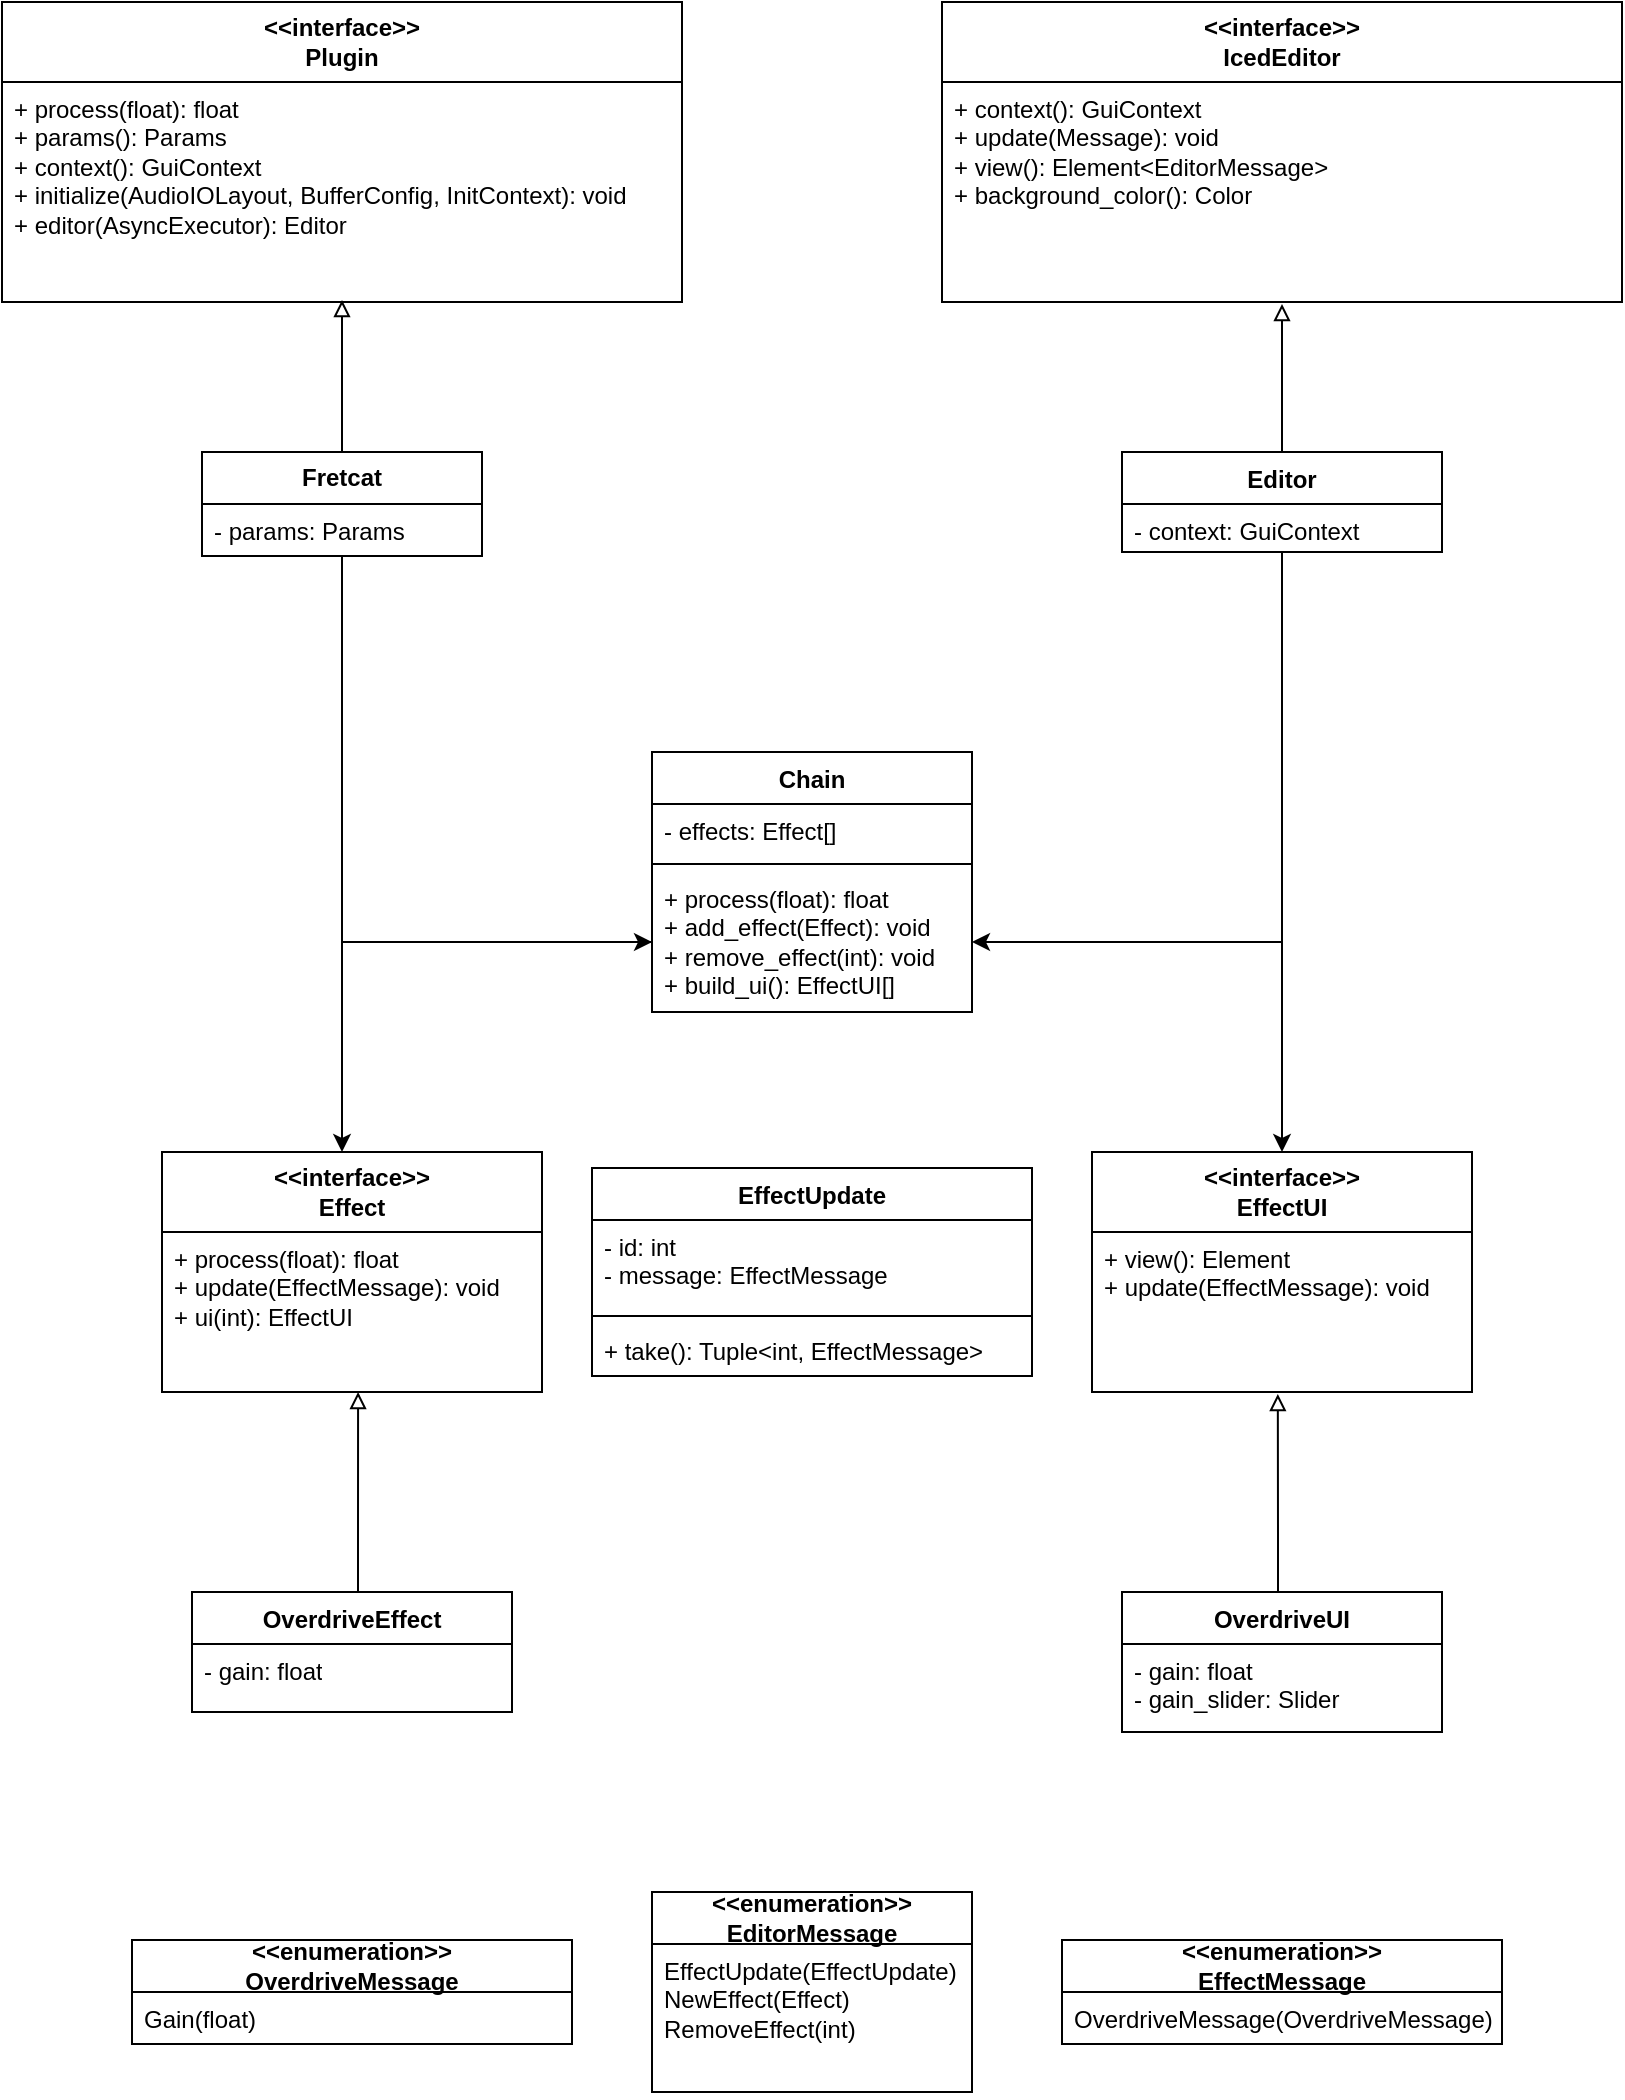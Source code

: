 <mxfile version="21.2.1" type="device">
  <diagram name="Page-1" id="HPoa7mgx4vwqF4_6mI8U">
    <mxGraphModel dx="1434" dy="731" grid="1" gridSize="10" guides="1" tooltips="1" connect="1" arrows="1" fold="1" page="1" pageScale="1" pageWidth="850" pageHeight="1100" math="0" shadow="0">
      <root>
        <mxCell id="0" />
        <mxCell id="1" parent="0" />
        <mxCell id="V3NG5vy3L-AAftxDtwmD-15" value="&lt;div&gt;&lt;b&gt;&amp;lt;&amp;lt;interface&amp;gt;&amp;gt;&lt;/b&gt;&lt;/div&gt;&lt;div&gt;&lt;b&gt;Effect&lt;br&gt;&lt;/b&gt;&lt;/div&gt;" style="swimlane;fontStyle=0;childLayout=stackLayout;horizontal=1;startSize=40;fillColor=none;horizontalStack=0;resizeParent=1;resizeParentMax=0;resizeLast=0;collapsible=1;marginBottom=0;whiteSpace=wrap;html=1;" parent="1" vertex="1">
          <mxGeometry x="100" y="610" width="190" height="120" as="geometry" />
        </mxCell>
        <mxCell id="V3NG5vy3L-AAftxDtwmD-16" value="&lt;div&gt;+ process(float): float&lt;/div&gt;&lt;div&gt;+ update(EffectMessage): void&lt;br&gt;&lt;/div&gt;&lt;div&gt;+ ui(int): EffectUI&lt;br&gt;&lt;/div&gt;" style="text;strokeColor=none;fillColor=none;align=left;verticalAlign=top;spacingLeft=4;spacingRight=4;overflow=hidden;rotatable=0;points=[[0,0.5],[1,0.5]];portConstraint=eastwest;whiteSpace=wrap;html=1;" parent="V3NG5vy3L-AAftxDtwmD-15" vertex="1">
          <mxGeometry y="40" width="190" height="80" as="geometry" />
        </mxCell>
        <mxCell id="tOc43kqNdtJ4C40OeC-Z-1" value="&lt;div&gt;&lt;b&gt;&amp;lt;&amp;lt;interface&amp;gt;&amp;gt;&lt;/b&gt;&lt;/div&gt;&lt;div&gt;&lt;b&gt;Plugin&lt;br&gt;&lt;/b&gt;&lt;/div&gt;" style="swimlane;fontStyle=0;childLayout=stackLayout;horizontal=1;startSize=40;fillColor=none;horizontalStack=0;resizeParent=1;resizeParentMax=0;resizeLast=0;collapsible=1;marginBottom=0;whiteSpace=wrap;html=1;" vertex="1" parent="1">
          <mxGeometry x="20" y="35" width="340" height="150" as="geometry" />
        </mxCell>
        <mxCell id="tOc43kqNdtJ4C40OeC-Z-2" value="&lt;div&gt;+ process(float): float&lt;/div&gt;&lt;div&gt;+ params(): Params&lt;br&gt;&lt;/div&gt;&lt;div&gt;+ context(): GuiContext&lt;/div&gt;&lt;div&gt;+ initialize(AudioIOLayout, BufferConfig, InitContext): void&lt;br&gt;&lt;/div&gt;&lt;div&gt;+ editor(AsyncExecutor): Editor&lt;br&gt;&lt;/div&gt;" style="text;strokeColor=none;fillColor=none;align=left;verticalAlign=top;spacingLeft=4;spacingRight=4;overflow=hidden;rotatable=0;points=[[0,0.5],[1,0.5]];portConstraint=eastwest;whiteSpace=wrap;html=1;" vertex="1" parent="tOc43kqNdtJ4C40OeC-Z-1">
          <mxGeometry y="40" width="340" height="110" as="geometry" />
        </mxCell>
        <mxCell id="tOc43kqNdtJ4C40OeC-Z-61" style="edgeStyle=orthogonalEdgeStyle;rounded=0;orthogonalLoop=1;jettySize=auto;html=1;entryX=0;entryY=0.5;entryDx=0;entryDy=0;" edge="1" parent="1" source="tOc43kqNdtJ4C40OeC-Z-10" target="tOc43kqNdtJ4C40OeC-Z-57">
          <mxGeometry relative="1" as="geometry" />
        </mxCell>
        <mxCell id="tOc43kqNdtJ4C40OeC-Z-78" style="edgeStyle=orthogonalEdgeStyle;rounded=0;orthogonalLoop=1;jettySize=auto;html=1;entryX=0.5;entryY=0.991;entryDx=0;entryDy=0;entryPerimeter=0;endArrow=block;endFill=0;" edge="1" parent="1" source="tOc43kqNdtJ4C40OeC-Z-10" target="tOc43kqNdtJ4C40OeC-Z-2">
          <mxGeometry relative="1" as="geometry" />
        </mxCell>
        <mxCell id="tOc43kqNdtJ4C40OeC-Z-10" value="&lt;b&gt;Fretcat&lt;/b&gt;" style="swimlane;fontStyle=0;childLayout=stackLayout;horizontal=1;startSize=26;fillColor=none;horizontalStack=0;resizeParent=1;resizeParentMax=0;resizeLast=0;collapsible=1;marginBottom=0;whiteSpace=wrap;html=1;swimlaneLine=1;rounded=0;" vertex="1" parent="1">
          <mxGeometry x="120" y="260" width="140" height="52" as="geometry" />
        </mxCell>
        <mxCell id="tOc43kqNdtJ4C40OeC-Z-11" value="- params: Params" style="text;strokeColor=none;fillColor=none;align=left;verticalAlign=top;spacingLeft=4;spacingRight=4;overflow=hidden;rotatable=0;points=[[0,0.5],[1,0.5]];portConstraint=eastwest;whiteSpace=wrap;html=1;" vertex="1" parent="tOc43kqNdtJ4C40OeC-Z-10">
          <mxGeometry y="26" width="140" height="26" as="geometry" />
        </mxCell>
        <mxCell id="tOc43kqNdtJ4C40OeC-Z-16" value="&lt;div&gt;&lt;b&gt;&amp;lt;&amp;lt;interface&amp;gt;&amp;gt;&lt;/b&gt;&lt;/div&gt;&lt;div&gt;&lt;b&gt;EffectUI&lt;br&gt;&lt;/b&gt;&lt;/div&gt;" style="swimlane;fontStyle=0;childLayout=stackLayout;horizontal=1;startSize=40;fillColor=none;horizontalStack=0;resizeParent=1;resizeParentMax=0;resizeLast=0;collapsible=1;marginBottom=0;whiteSpace=wrap;html=1;" vertex="1" parent="1">
          <mxGeometry x="565" y="610" width="190" height="120" as="geometry" />
        </mxCell>
        <mxCell id="tOc43kqNdtJ4C40OeC-Z-17" value="&lt;div&gt;+ view(): Element&lt;/div&gt;&lt;div&gt;+ update(EffectMessage): void&lt;br&gt;&lt;/div&gt;" style="text;strokeColor=none;fillColor=none;align=left;verticalAlign=top;spacingLeft=4;spacingRight=4;overflow=hidden;rotatable=0;points=[[0,0.5],[1,0.5]];portConstraint=eastwest;whiteSpace=wrap;html=1;" vertex="1" parent="tOc43kqNdtJ4C40OeC-Z-16">
          <mxGeometry y="40" width="190" height="80" as="geometry" />
        </mxCell>
        <mxCell id="tOc43kqNdtJ4C40OeC-Z-35" style="edgeStyle=orthogonalEdgeStyle;rounded=0;orthogonalLoop=1;jettySize=auto;html=1;entryX=0.5;entryY=0;entryDx=0;entryDy=0;" edge="1" parent="1" source="tOc43kqNdtJ4C40OeC-Z-21" target="tOc43kqNdtJ4C40OeC-Z-16">
          <mxGeometry relative="1" as="geometry" />
        </mxCell>
        <mxCell id="tOc43kqNdtJ4C40OeC-Z-64" style="edgeStyle=orthogonalEdgeStyle;rounded=0;orthogonalLoop=1;jettySize=auto;html=1;entryX=1;entryY=0.5;entryDx=0;entryDy=0;" edge="1" parent="1" source="tOc43kqNdtJ4C40OeC-Z-21" target="tOc43kqNdtJ4C40OeC-Z-57">
          <mxGeometry relative="1" as="geometry" />
        </mxCell>
        <mxCell id="tOc43kqNdtJ4C40OeC-Z-79" style="edgeStyle=orthogonalEdgeStyle;rounded=0;orthogonalLoop=1;jettySize=auto;html=1;entryX=0.5;entryY=1.009;entryDx=0;entryDy=0;entryPerimeter=0;endArrow=block;endFill=0;" edge="1" parent="1" source="tOc43kqNdtJ4C40OeC-Z-21" target="tOc43kqNdtJ4C40OeC-Z-26">
          <mxGeometry relative="1" as="geometry" />
        </mxCell>
        <mxCell id="tOc43kqNdtJ4C40OeC-Z-21" value="Editor" style="swimlane;fontStyle=1;align=center;verticalAlign=top;childLayout=stackLayout;horizontal=1;startSize=26;horizontalStack=0;resizeParent=1;resizeParentMax=0;resizeLast=0;collapsible=1;marginBottom=0;whiteSpace=wrap;html=1;" vertex="1" parent="1">
          <mxGeometry x="580" y="260" width="160" height="50" as="geometry" />
        </mxCell>
        <mxCell id="tOc43kqNdtJ4C40OeC-Z-22" value="&lt;div&gt;- context: GuiContext&lt;/div&gt;" style="text;strokeColor=none;fillColor=none;align=left;verticalAlign=top;spacingLeft=4;spacingRight=4;overflow=hidden;rotatable=0;points=[[0,0.5],[1,0.5]];portConstraint=eastwest;whiteSpace=wrap;html=1;" vertex="1" parent="tOc43kqNdtJ4C40OeC-Z-21">
          <mxGeometry y="26" width="160" height="24" as="geometry" />
        </mxCell>
        <mxCell id="tOc43kqNdtJ4C40OeC-Z-23" value="" style="line;strokeWidth=1;fillColor=none;align=left;verticalAlign=middle;spacingTop=-1;spacingLeft=3;spacingRight=3;rotatable=0;labelPosition=right;points=[];portConstraint=eastwest;strokeColor=none;" vertex="1" parent="tOc43kqNdtJ4C40OeC-Z-21">
          <mxGeometry y="50" width="160" as="geometry" />
        </mxCell>
        <mxCell id="tOc43kqNdtJ4C40OeC-Z-25" value="&lt;div&gt;&lt;b&gt;&amp;lt;&amp;lt;interface&amp;gt;&amp;gt;&lt;/b&gt;&lt;/div&gt;&lt;div&gt;&lt;b&gt;IcedEditor&lt;br&gt;&lt;/b&gt;&lt;/div&gt;" style="swimlane;fontStyle=0;childLayout=stackLayout;horizontal=1;startSize=40;fillColor=none;horizontalStack=0;resizeParent=1;resizeParentMax=0;resizeLast=0;collapsible=1;marginBottom=0;whiteSpace=wrap;html=1;" vertex="1" parent="1">
          <mxGeometry x="490" y="35" width="340" height="150" as="geometry" />
        </mxCell>
        <mxCell id="tOc43kqNdtJ4C40OeC-Z-26" value="&lt;div&gt;+ context(): GuiContext&lt;/div&gt;&lt;div&gt;+ update(Message): void&lt;br&gt;&lt;/div&gt;&lt;div&gt;+ view(): Element&amp;lt;EditorMessage&amp;gt;&lt;br&gt;&lt;/div&gt;&lt;div&gt;+ background_color(): Color&lt;br&gt;&lt;/div&gt;" style="text;strokeColor=none;fillColor=none;align=left;verticalAlign=top;spacingLeft=4;spacingRight=4;overflow=hidden;rotatable=0;points=[[0,0.5],[1,0.5]];portConstraint=eastwest;whiteSpace=wrap;html=1;" vertex="1" parent="tOc43kqNdtJ4C40OeC-Z-25">
          <mxGeometry y="40" width="340" height="110" as="geometry" />
        </mxCell>
        <mxCell id="tOc43kqNdtJ4C40OeC-Z-37" value="&lt;div&gt;&lt;b&gt;&amp;lt;&amp;lt;enumeration&amp;gt;&amp;gt;&lt;/b&gt;&lt;/div&gt;&lt;div&gt;&lt;b&gt;EditorMessage&lt;br&gt;&lt;/b&gt;&lt;/div&gt;" style="swimlane;fontStyle=0;childLayout=stackLayout;horizontal=1;startSize=26;fillColor=none;horizontalStack=0;resizeParent=1;resizeParentMax=0;resizeLast=0;collapsible=1;marginBottom=0;whiteSpace=wrap;html=1;" vertex="1" parent="1">
          <mxGeometry x="345" y="980" width="160" height="100" as="geometry" />
        </mxCell>
        <mxCell id="tOc43kqNdtJ4C40OeC-Z-38" value="&lt;div&gt;EffectUpdate(EffectUpdate)&lt;/div&gt;&lt;div&gt;NewEffect(Effect)&lt;/div&gt;&lt;div&gt;RemoveEffect(int)&lt;br&gt;&lt;/div&gt;" style="text;strokeColor=none;fillColor=none;align=left;verticalAlign=top;spacingLeft=4;spacingRight=4;overflow=hidden;rotatable=0;points=[[0,0.5],[1,0.5]];portConstraint=eastwest;whiteSpace=wrap;html=1;" vertex="1" parent="tOc43kqNdtJ4C40OeC-Z-37">
          <mxGeometry y="26" width="160" height="74" as="geometry" />
        </mxCell>
        <mxCell id="tOc43kqNdtJ4C40OeC-Z-41" value="&lt;div&gt;&lt;b&gt;&amp;lt;&amp;lt;enumeration&amp;gt;&amp;gt;&lt;/b&gt;&lt;/div&gt;&lt;div&gt;&lt;b&gt;EffectMessage&lt;br&gt;&lt;/b&gt;&lt;/div&gt;" style="swimlane;fontStyle=0;childLayout=stackLayout;horizontal=1;startSize=26;fillColor=none;horizontalStack=0;resizeParent=1;resizeParentMax=0;resizeLast=0;collapsible=1;marginBottom=0;whiteSpace=wrap;html=1;" vertex="1" parent="1">
          <mxGeometry x="550" y="1004" width="220" height="52" as="geometry" />
        </mxCell>
        <mxCell id="tOc43kqNdtJ4C40OeC-Z-42" value="OverdriveMessage(OverdriveMessage)" style="text;strokeColor=none;fillColor=none;align=left;verticalAlign=top;spacingLeft=4;spacingRight=4;overflow=hidden;rotatable=0;points=[[0,0.5],[1,0.5]];portConstraint=eastwest;whiteSpace=wrap;html=1;" vertex="1" parent="tOc43kqNdtJ4C40OeC-Z-41">
          <mxGeometry y="26" width="220" height="26" as="geometry" />
        </mxCell>
        <mxCell id="tOc43kqNdtJ4C40OeC-Z-49" value="EffectUpdate" style="swimlane;fontStyle=1;align=center;verticalAlign=top;childLayout=stackLayout;horizontal=1;startSize=26;horizontalStack=0;resizeParent=1;resizeParentMax=0;resizeLast=0;collapsible=1;marginBottom=0;whiteSpace=wrap;html=1;" vertex="1" parent="1">
          <mxGeometry x="315" y="618" width="220" height="104" as="geometry" />
        </mxCell>
        <mxCell id="tOc43kqNdtJ4C40OeC-Z-50" value="&lt;div&gt;- id: int&lt;/div&gt;- message: EffectMessage" style="text;strokeColor=none;fillColor=none;align=left;verticalAlign=top;spacingLeft=4;spacingRight=4;overflow=hidden;rotatable=0;points=[[0,0.5],[1,0.5]];portConstraint=eastwest;whiteSpace=wrap;html=1;" vertex="1" parent="tOc43kqNdtJ4C40OeC-Z-49">
          <mxGeometry y="26" width="220" height="44" as="geometry" />
        </mxCell>
        <mxCell id="tOc43kqNdtJ4C40OeC-Z-51" value="" style="line;strokeWidth=1;fillColor=none;align=left;verticalAlign=middle;spacingTop=-1;spacingLeft=3;spacingRight=3;rotatable=0;labelPosition=right;points=[];portConstraint=eastwest;strokeColor=inherit;" vertex="1" parent="tOc43kqNdtJ4C40OeC-Z-49">
          <mxGeometry y="70" width="220" height="8" as="geometry" />
        </mxCell>
        <mxCell id="tOc43kqNdtJ4C40OeC-Z-52" value="+ take(): Tuple&amp;lt;int, EffectMessage&amp;gt;" style="text;strokeColor=none;fillColor=none;align=left;verticalAlign=top;spacingLeft=4;spacingRight=4;overflow=hidden;rotatable=0;points=[[0,0.5],[1,0.5]];portConstraint=eastwest;whiteSpace=wrap;html=1;" vertex="1" parent="tOc43kqNdtJ4C40OeC-Z-49">
          <mxGeometry y="78" width="220" height="26" as="geometry" />
        </mxCell>
        <mxCell id="tOc43kqNdtJ4C40OeC-Z-54" value="Chain" style="swimlane;fontStyle=1;align=center;verticalAlign=top;childLayout=stackLayout;horizontal=1;startSize=26;horizontalStack=0;resizeParent=1;resizeParentMax=0;resizeLast=0;collapsible=1;marginBottom=0;whiteSpace=wrap;html=1;" vertex="1" parent="1">
          <mxGeometry x="345" y="410" width="160" height="130" as="geometry" />
        </mxCell>
        <mxCell id="tOc43kqNdtJ4C40OeC-Z-55" value="- effects: Effect[]" style="text;strokeColor=none;fillColor=none;align=left;verticalAlign=top;spacingLeft=4;spacingRight=4;overflow=hidden;rotatable=0;points=[[0,0.5],[1,0.5]];portConstraint=eastwest;whiteSpace=wrap;html=1;" vertex="1" parent="tOc43kqNdtJ4C40OeC-Z-54">
          <mxGeometry y="26" width="160" height="26" as="geometry" />
        </mxCell>
        <mxCell id="tOc43kqNdtJ4C40OeC-Z-56" value="" style="line;strokeWidth=1;fillColor=none;align=left;verticalAlign=middle;spacingTop=-1;spacingLeft=3;spacingRight=3;rotatable=0;labelPosition=right;points=[];portConstraint=eastwest;strokeColor=inherit;" vertex="1" parent="tOc43kqNdtJ4C40OeC-Z-54">
          <mxGeometry y="52" width="160" height="8" as="geometry" />
        </mxCell>
        <mxCell id="tOc43kqNdtJ4C40OeC-Z-57" value="&lt;div&gt;+ process(float): float&lt;/div&gt;&lt;div&gt;+ add_effect(Effect): void&lt;/div&gt;&lt;div&gt;+ remove_effect(int): void&lt;br&gt;&lt;/div&gt;&lt;div&gt;+ build_ui(): EffectUI[]&lt;br&gt;&lt;/div&gt;" style="text;strokeColor=none;fillColor=none;align=left;verticalAlign=top;spacingLeft=4;spacingRight=4;overflow=hidden;rotatable=0;points=[[0,0.5],[1,0.5]];portConstraint=eastwest;whiteSpace=wrap;html=1;" vertex="1" parent="tOc43kqNdtJ4C40OeC-Z-54">
          <mxGeometry y="60" width="160" height="70" as="geometry" />
        </mxCell>
        <mxCell id="tOc43kqNdtJ4C40OeC-Z-62" style="edgeStyle=orthogonalEdgeStyle;rounded=0;orthogonalLoop=1;jettySize=auto;html=1;" edge="1" parent="1" source="tOc43kqNdtJ4C40OeC-Z-57" target="V3NG5vy3L-AAftxDtwmD-15">
          <mxGeometry relative="1" as="geometry">
            <Array as="points">
              <mxPoint x="190" y="505" />
            </Array>
          </mxGeometry>
        </mxCell>
        <mxCell id="tOc43kqNdtJ4C40OeC-Z-71" style="edgeStyle=orthogonalEdgeStyle;rounded=0;orthogonalLoop=1;jettySize=auto;html=1;entryX=0.516;entryY=1;entryDx=0;entryDy=0;entryPerimeter=0;endArrow=block;endFill=0;" edge="1" parent="1" source="tOc43kqNdtJ4C40OeC-Z-65" target="V3NG5vy3L-AAftxDtwmD-16">
          <mxGeometry relative="1" as="geometry">
            <Array as="points">
              <mxPoint x="198" y="810" />
              <mxPoint x="198" y="810" />
            </Array>
          </mxGeometry>
        </mxCell>
        <mxCell id="tOc43kqNdtJ4C40OeC-Z-65" value="OverdriveEffect" style="swimlane;fontStyle=1;align=center;verticalAlign=top;childLayout=stackLayout;horizontal=1;startSize=26;horizontalStack=0;resizeParent=1;resizeParentMax=0;resizeLast=0;collapsible=1;marginBottom=0;whiteSpace=wrap;html=1;" vertex="1" parent="1">
          <mxGeometry x="115" y="830" width="160" height="60" as="geometry" />
        </mxCell>
        <mxCell id="tOc43kqNdtJ4C40OeC-Z-66" value="- gain: float" style="text;strokeColor=none;fillColor=none;align=left;verticalAlign=top;spacingLeft=4;spacingRight=4;overflow=hidden;rotatable=0;points=[[0,0.5],[1,0.5]];portConstraint=eastwest;whiteSpace=wrap;html=1;" vertex="1" parent="tOc43kqNdtJ4C40OeC-Z-65">
          <mxGeometry y="26" width="160" height="26" as="geometry" />
        </mxCell>
        <mxCell id="tOc43kqNdtJ4C40OeC-Z-67" value="" style="line;strokeWidth=1;fillColor=none;align=left;verticalAlign=middle;spacingTop=-1;spacingLeft=3;spacingRight=3;rotatable=0;labelPosition=right;points=[];portConstraint=eastwest;strokeColor=none;" vertex="1" parent="tOc43kqNdtJ4C40OeC-Z-65">
          <mxGeometry y="52" width="160" height="8" as="geometry" />
        </mxCell>
        <mxCell id="tOc43kqNdtJ4C40OeC-Z-72" value="&lt;div&gt;&lt;b&gt;&amp;lt;&amp;lt;enumeration&amp;gt;&amp;gt;&lt;/b&gt;&lt;/div&gt;&lt;b&gt;OverdriveMessage&lt;/b&gt;" style="swimlane;fontStyle=0;childLayout=stackLayout;horizontal=1;startSize=26;fillColor=none;horizontalStack=0;resizeParent=1;resizeParentMax=0;resizeLast=0;collapsible=1;marginBottom=0;whiteSpace=wrap;html=1;" vertex="1" parent="1">
          <mxGeometry x="85" y="1004" width="220" height="52" as="geometry" />
        </mxCell>
        <mxCell id="tOc43kqNdtJ4C40OeC-Z-73" value="Gain(float)" style="text;strokeColor=none;fillColor=none;align=left;verticalAlign=top;spacingLeft=4;spacingRight=4;overflow=hidden;rotatable=0;points=[[0,0.5],[1,0.5]];portConstraint=eastwest;whiteSpace=wrap;html=1;" vertex="1" parent="tOc43kqNdtJ4C40OeC-Z-72">
          <mxGeometry y="26" width="220" height="26" as="geometry" />
        </mxCell>
        <mxCell id="tOc43kqNdtJ4C40OeC-Z-77" style="edgeStyle=orthogonalEdgeStyle;rounded=0;orthogonalLoop=1;jettySize=auto;html=1;entryX=0.489;entryY=1.013;entryDx=0;entryDy=0;entryPerimeter=0;endArrow=block;endFill=0;" edge="1" parent="1" source="tOc43kqNdtJ4C40OeC-Z-74" target="tOc43kqNdtJ4C40OeC-Z-17">
          <mxGeometry relative="1" as="geometry">
            <Array as="points">
              <mxPoint x="658" y="800" />
              <mxPoint x="658" y="800" />
            </Array>
          </mxGeometry>
        </mxCell>
        <mxCell id="tOc43kqNdtJ4C40OeC-Z-74" value="OverdriveUI" style="swimlane;fontStyle=1;align=center;verticalAlign=top;childLayout=stackLayout;horizontal=1;startSize=26;horizontalStack=0;resizeParent=1;resizeParentMax=0;resizeLast=0;collapsible=1;marginBottom=0;whiteSpace=wrap;html=1;" vertex="1" parent="1">
          <mxGeometry x="580" y="830" width="160" height="70" as="geometry" />
        </mxCell>
        <mxCell id="tOc43kqNdtJ4C40OeC-Z-75" value="&lt;div&gt;- gain: float&lt;/div&gt;&lt;div&gt;- gain_slider: Slider&lt;br&gt;&lt;/div&gt;" style="text;strokeColor=none;fillColor=none;align=left;verticalAlign=top;spacingLeft=4;spacingRight=4;overflow=hidden;rotatable=0;points=[[0,0.5],[1,0.5]];portConstraint=eastwest;whiteSpace=wrap;html=1;" vertex="1" parent="tOc43kqNdtJ4C40OeC-Z-74">
          <mxGeometry y="26" width="160" height="44" as="geometry" />
        </mxCell>
      </root>
    </mxGraphModel>
  </diagram>
</mxfile>
